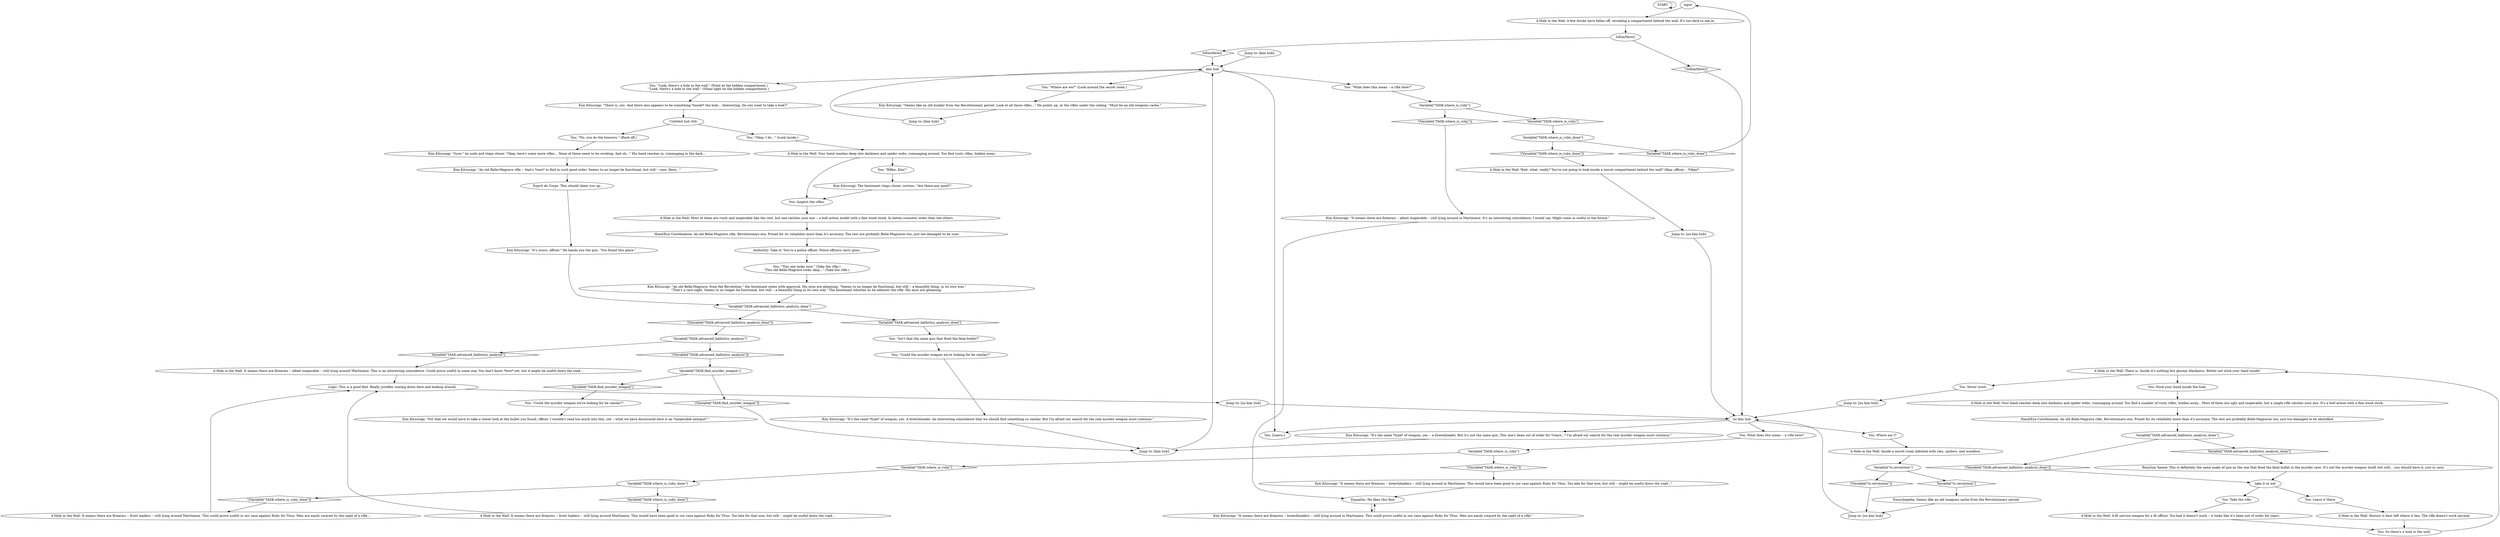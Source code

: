 # DOOMED / HIDDEN WEAPONS CACHE
# Weapons hidden inside the wall. Kim reacts to the room (revolution etc) and you obtain an antique rifle that it seems to have a bullet in it. Lootable item: antique_rifle. You can get a bullet and compare it with the hanged man's.
# ==================================================
digraph G {
	  0 [label="START"];
	  1 [label="input"];
	  2 [label="Kim Kitsuragi: \"It means there are firearms -- breechloaders -- still lying around in Martinaise. This would have been good in our case against Ruby for Titus. Too late for that now, but still -- might be useful down the road...\""];
	  3 [label="A Hole in the Wall: It means there are firearms -- albeit inoperable -- still lying around Martinaise. This is an interesting coincidence. Could prove useful in some way. You don't know *how* yet, but it might be useful down the road…"];
	  4 [label="You: \"Could the murder weapon we're looking for be similar?\""];
	  5 [label="Kim Kitsuragi: \"It's the same *type* of weapon, yes -- a breechloader. But it's not the same gun. This one's been out of order for *years...* I'm afraid our search for the real murder weapon must continue.\""];
	  6 [label="You: So there's a hole in the wall."];
	  7 [label="Jump to: [no kim hub]"];
	  8 [label="A Hole in the Wall: Wait, what, really? You're not going to look inside a secret compartment behind the wall? Okay, officer... *Okay*."];
	  9 [label="Kim Kitsuragi: \"It means there are firearms -- breechloaders -- still lying around in Martinaise. This could prove useful in our case against Ruby for Titus. Men are easily swayed by the sight of a rifle.\""];
	  10 [label="Jump to: [kim hub]"];
	  11 [label="Jump to: [no kim hub]"];
	  12 [label="Kim Kitsuragi: \"Seems like an old bunker from the Revolutionary period. Look at all those rifles...\" He points up, at the rifles under the ceiling. \"Must be an old weapons cache.\""];
	  13 [label="A Hole in the Wall: There is. Inside it's nothing but gloomy blackness. Better not stick your hand inside!"];
	  14 [label="Variable[\"tc.revolution\"]"];
	  15 [label="Variable[\"tc.revolution\"]", shape=diamond];
	  16 [label="!(Variable[\"tc.revolution\"])", shape=diamond];
	  17 [label="Kim Kitsuragi: \"It's yours, officer.\" He hands you the gun. \"You found this place.\""];
	  18 [label="You: Stick your hand inside the hole."];
	  19 [label="Logic: This is a good find. Really justifies coming down here and looking around."];
	  20 [label="A Hole in the Wall: It means there are firearms -- front loaders -- still lying around Martinaise. This could prove useful in our case against Ruby for Titus. Men are easily swayed by the sight of a rifle..."];
	  21 [label="Jump to: [no kim hub]"];
	  22 [label="You: Leave it there."];
	  23 [label="Variable[\"TASK.advanced_ballistics_analysis\"]"];
	  24 [label="Variable[\"TASK.advanced_ballistics_analysis\"]", shape=diamond];
	  25 [label="!(Variable[\"TASK.advanced_ballistics_analysis\"])", shape=diamond];
	  26 [label="take it or not"];
	  27 [label="You: \"Look, there's a hole in the wall.\" (Point at the hidden compartment.)\n\"Look, there's a hole in the wall.\" (Shine light on the hidden compartment.)"];
	  28 [label="Jump to: [no kim hub]"];
	  29 [label="Variable[\"TASK.where_is_ruby\"]"];
	  30 [label="Variable[\"TASK.where_is_ruby\"]", shape=diamond];
	  31 [label="!(Variable[\"TASK.where_is_ruby\"])", shape=diamond];
	  32 [label="You: \"Rifles, Kim!\""];
	  33 [label="Kim Kitsuragi: \"An old Belle-Magrave, from the Revolution,\" the lieutenant notes with approval. His eyes are gleaming. \"Seems to no longer be functional, but still -- a beautiful thing, in its own way.\"\n\"That's a rare sight. Seems to no longer be functional, but still -- a beautiful thing in its own way.\" The lieutenant whistles as he admires the rifle. His eyes are gleaming."];
	  34 [label="Variable[\"TASK.find_murder_weapon\"]"];
	  35 [label="Variable[\"TASK.find_murder_weapon\"]", shape=diamond];
	  36 [label="!(Variable[\"TASK.find_murder_weapon\"])", shape=diamond];
	  37 [label="A Hole in the Wall: A few bricks have fallen off, revealing a compartment behind the wall. It's too dark to see in."];
	  38 [label="A Hole in the Wall: Your hand reaches deep into darkness and spider webs, rummaging around. You find rusty rifles, hidden away..."];
	  39 [label="You: Never mind."];
	  40 [label="A Hole in the Wall: History is best left where it lies. The rifle doesn't work anyway."];
	  41 [label="Kim Kitsuragi: \"An old Belle-Magrave rifle -- that's *rare* to find in such good order. Seems to no longer be functional, but still -- rare. Here...\""];
	  42 [label="Hand/Eye Coordination: An old Belle-Magrave rifle, Revolutionary-era. Prized for its reliability more than it's accuracy. The rest are probably Belle-Magraves too, just too damaged to be identified."];
	  43 [label="You: \"What does this mean -- a rifle here?\""];
	  44 [label="no kim hub"];
	  45 [label="You: \"This one looks nice.\" (Take the rifle.)\n\"This old Belle-Magrave looks okay...\" (Take the rifle.)"];
	  46 [label="You: Take the rifle."];
	  47 [label="Variable[\"TASK.where_is_ruby_done\"]"];
	  48 [label="Variable[\"TASK.where_is_ruby_done\"]", shape=diamond];
	  49 [label="!(Variable[\"TASK.where_is_ruby_done\"])", shape=diamond];
	  50 [label="You: What does this mean -- a rifle here?"];
	  51 [label="Jump to: [kim hub]"];
	  52 [label="IsKimHere()"];
	  53 [label="IsKimHere()", shape=diamond];
	  54 [label="!(IsKimHere())", shape=diamond];
	  55 [label="Hand/Eye Coordination: An old Belle-Magrave rifle, Revolutionary-era. Prized for its reliability more than it's accuracy. The rest are probably Belle-Magraves too, just too damaged to be sure."];
	  56 [label="Variable[\"TASK.advanced_ballistics_analysis_done\"]"];
	  57 [label="Variable[\"TASK.advanced_ballistics_analysis_done\"]", shape=diamond];
	  58 [label="!(Variable[\"TASK.advanced_ballistics_analysis_done\"])", shape=diamond];
	  59 [label="Kim Kitsuragi: The lieutenant steps closer, curious: \"Are these any good?\""];
	  60 [label="kim hub"];
	  61 [label="You: \"Where are we?\" (Look around the secret room.)"];
	  62 [label="You: \"No, you do the honours.\" (Back off.)"];
	  63 [label="A Hole in the Wall: Inside a secret room infested with rats, spiders, and woodlice."];
	  64 [label="A Hole in the Wall: It means there are firearms -- front loaders -- still lying around Martinaise. This would have been good in our case against Ruby for Titus. Too late for that now, but still -- might be useful down the road..."];
	  65 [label="Variable[\"TASK.where_is_ruby_done\"]"];
	  66 [label="Variable[\"TASK.where_is_ruby_done\"]", shape=diamond];
	  67 [label="!(Variable[\"TASK.where_is_ruby_done\"])", shape=diamond];
	  68 [label="Reaction Speed: This is definitely the same make of gun as the one that fired the fatal bullet in the murder case. It's not the murder weapon itself, but still... you should have it, just in case."];
	  69 [label="Encyclopedia: Seems like an old weapons cache from the Revolutionary period."];
	  70 [label="Kim Kitsuragi: \"It means there are firearms -- albeit inoperable -- still lying around in Martinaise. It's an interesting coincidence, I would say. Might come in useful in the future.\""];
	  71 [label="Untitled hub (04)"];
	  72 [label="Variable[\"TASK.where_is_ruby\"]"];
	  73 [label="Variable[\"TASK.where_is_ruby\"]", shape=diamond];
	  74 [label="!(Variable[\"TASK.where_is_ruby\"])", shape=diamond];
	  75 [label="You: Where am I?"];
	  76 [label="Esprit de Corps: This should cheer you up."];
	  77 [label="You: [Leave.]"];
	  78 [label="Kim Kitsuragi: \"It's the same *type* of weapon, yes. A breechloader. An interesting coincidence that we should find something so similar. But I'm afraid our search for the real murder weapon must continue.\""];
	  79 [label="You: \"Could the murder weapon we're looking for be similar?\""];
	  80 [label="Variable[\"TASK.advanced_ballistics_analysis_done\"]"];
	  81 [label="Variable[\"TASK.advanced_ballistics_analysis_done\"]", shape=diamond];
	  82 [label="!(Variable[\"TASK.advanced_ballistics_analysis_done\"])", shape=diamond];
	  83 [label="You: \"Okay, I do...\" (Look inside.)"];
	  84 [label="Kim Kitsuragi: \"Sure,\" he nods and steps closer. \"Okay, here's some more rifles... None of these seem to be working. And oh...\" His hand reaches in, rummaging in the dark..."];
	  85 [label="A Hole in the Wall: Most of them are rusty and inoperable like the rest, but one catches your eye -- a bolt action model with a fine wood stock. In better cosmetic order than the others."];
	  86 [label="Empathy: He likes this find."];
	  87 [label="A Hole in the Wall: Your hand reaches deep into darkness and spider webs, rummaging around. You find a number of rusty rifles, hidden away... Most of them are ugly and inoperable, but a single rifle catches your eye. It's a bolt-action with a fine wood stock."];
	  88 [label="Authority: Take it! You're a police officer. Police officers carry guns."];
	  89 [label="Kim Kitsuragi: \"For that we would have to take a closer look at the bullet you found, officer. I wouldn't read too much into this, yet -- what we have discovered here is an *inoperable antique*.\""];
	  90 [label="You: \"Isn't that the same gun that fired the fatal bullet?\""];
	  91 [label="Kim Kitsuragi: \"There is, yes. And there also appears to be something *inside* the hole... Interesting. Do you want to take a look?\""];
	  92 [label="Jump to: [kim hub]"];
	  93 [label="You: Inspect the rifles."];
	  94 [label="A Hole in the Wall: A fit service weapon for a fit officer. Too bad it doesn't work -- it looks like it's been out of order for years."];
	  0 -> 0
	  1 -> 37
	  2 -> 86
	  3 -> 19
	  4 -> 78
	  5 -> 92
	  6 -> 13
	  7 -> 44
	  8 -> 11
	  9 -> 86
	  10 -> 60
	  11 -> 44
	  12 -> 51
	  13 -> 18
	  13 -> 39
	  14 -> 16
	  14 -> 15
	  15 -> 69
	  16 -> 21
	  17 -> 56
	  18 -> 87
	  19 -> 28
	  20 -> 19
	  21 -> 44
	  22 -> 40
	  23 -> 24
	  23 -> 25
	  24 -> 3
	  25 -> 34
	  26 -> 46
	  26 -> 22
	  27 -> 91
	  28 -> 44
	  29 -> 30
	  29 -> 31
	  30 -> 65
	  31 -> 2
	  32 -> 59
	  33 -> 56
	  34 -> 35
	  34 -> 36
	  35 -> 79
	  36 -> 92
	  37 -> 52
	  38 -> 32
	  38 -> 93
	  39 -> 7
	  40 -> 6
	  41 -> 76
	  42 -> 80
	  43 -> 72
	  44 -> 50
	  44 -> 75
	  44 -> 77
	  44 -> 5
	  45 -> 33
	  46 -> 94
	  47 -> 48
	  47 -> 49
	  48 -> 1
	  49 -> 8
	  50 -> 29
	  51 -> 60
	  52 -> 53
	  52 -> 54
	  53 -> 60
	  54 -> 44
	  55 -> 88
	  56 -> 57
	  56 -> 58
	  57 -> 90
	  58 -> 23
	  59 -> 93
	  60 -> 43
	  60 -> 27
	  60 -> 77
	  60 -> 61
	  61 -> 12
	  62 -> 84
	  63 -> 14
	  64 -> 19
	  65 -> 66
	  65 -> 67
	  66 -> 64
	  67 -> 20
	  68 -> 26
	  69 -> 21
	  70 -> 86
	  71 -> 83
	  71 -> 62
	  72 -> 73
	  72 -> 74
	  73 -> 47
	  74 -> 70
	  75 -> 63
	  76 -> 17
	  78 -> 92
	  79 -> 89
	  80 -> 81
	  80 -> 82
	  81 -> 68
	  82 -> 26
	  83 -> 38
	  84 -> 41
	  85 -> 55
	  86 -> 9
	  87 -> 42
	  88 -> 45
	  90 -> 4
	  91 -> 71
	  92 -> 60
	  93 -> 85
	  94 -> 6
}

